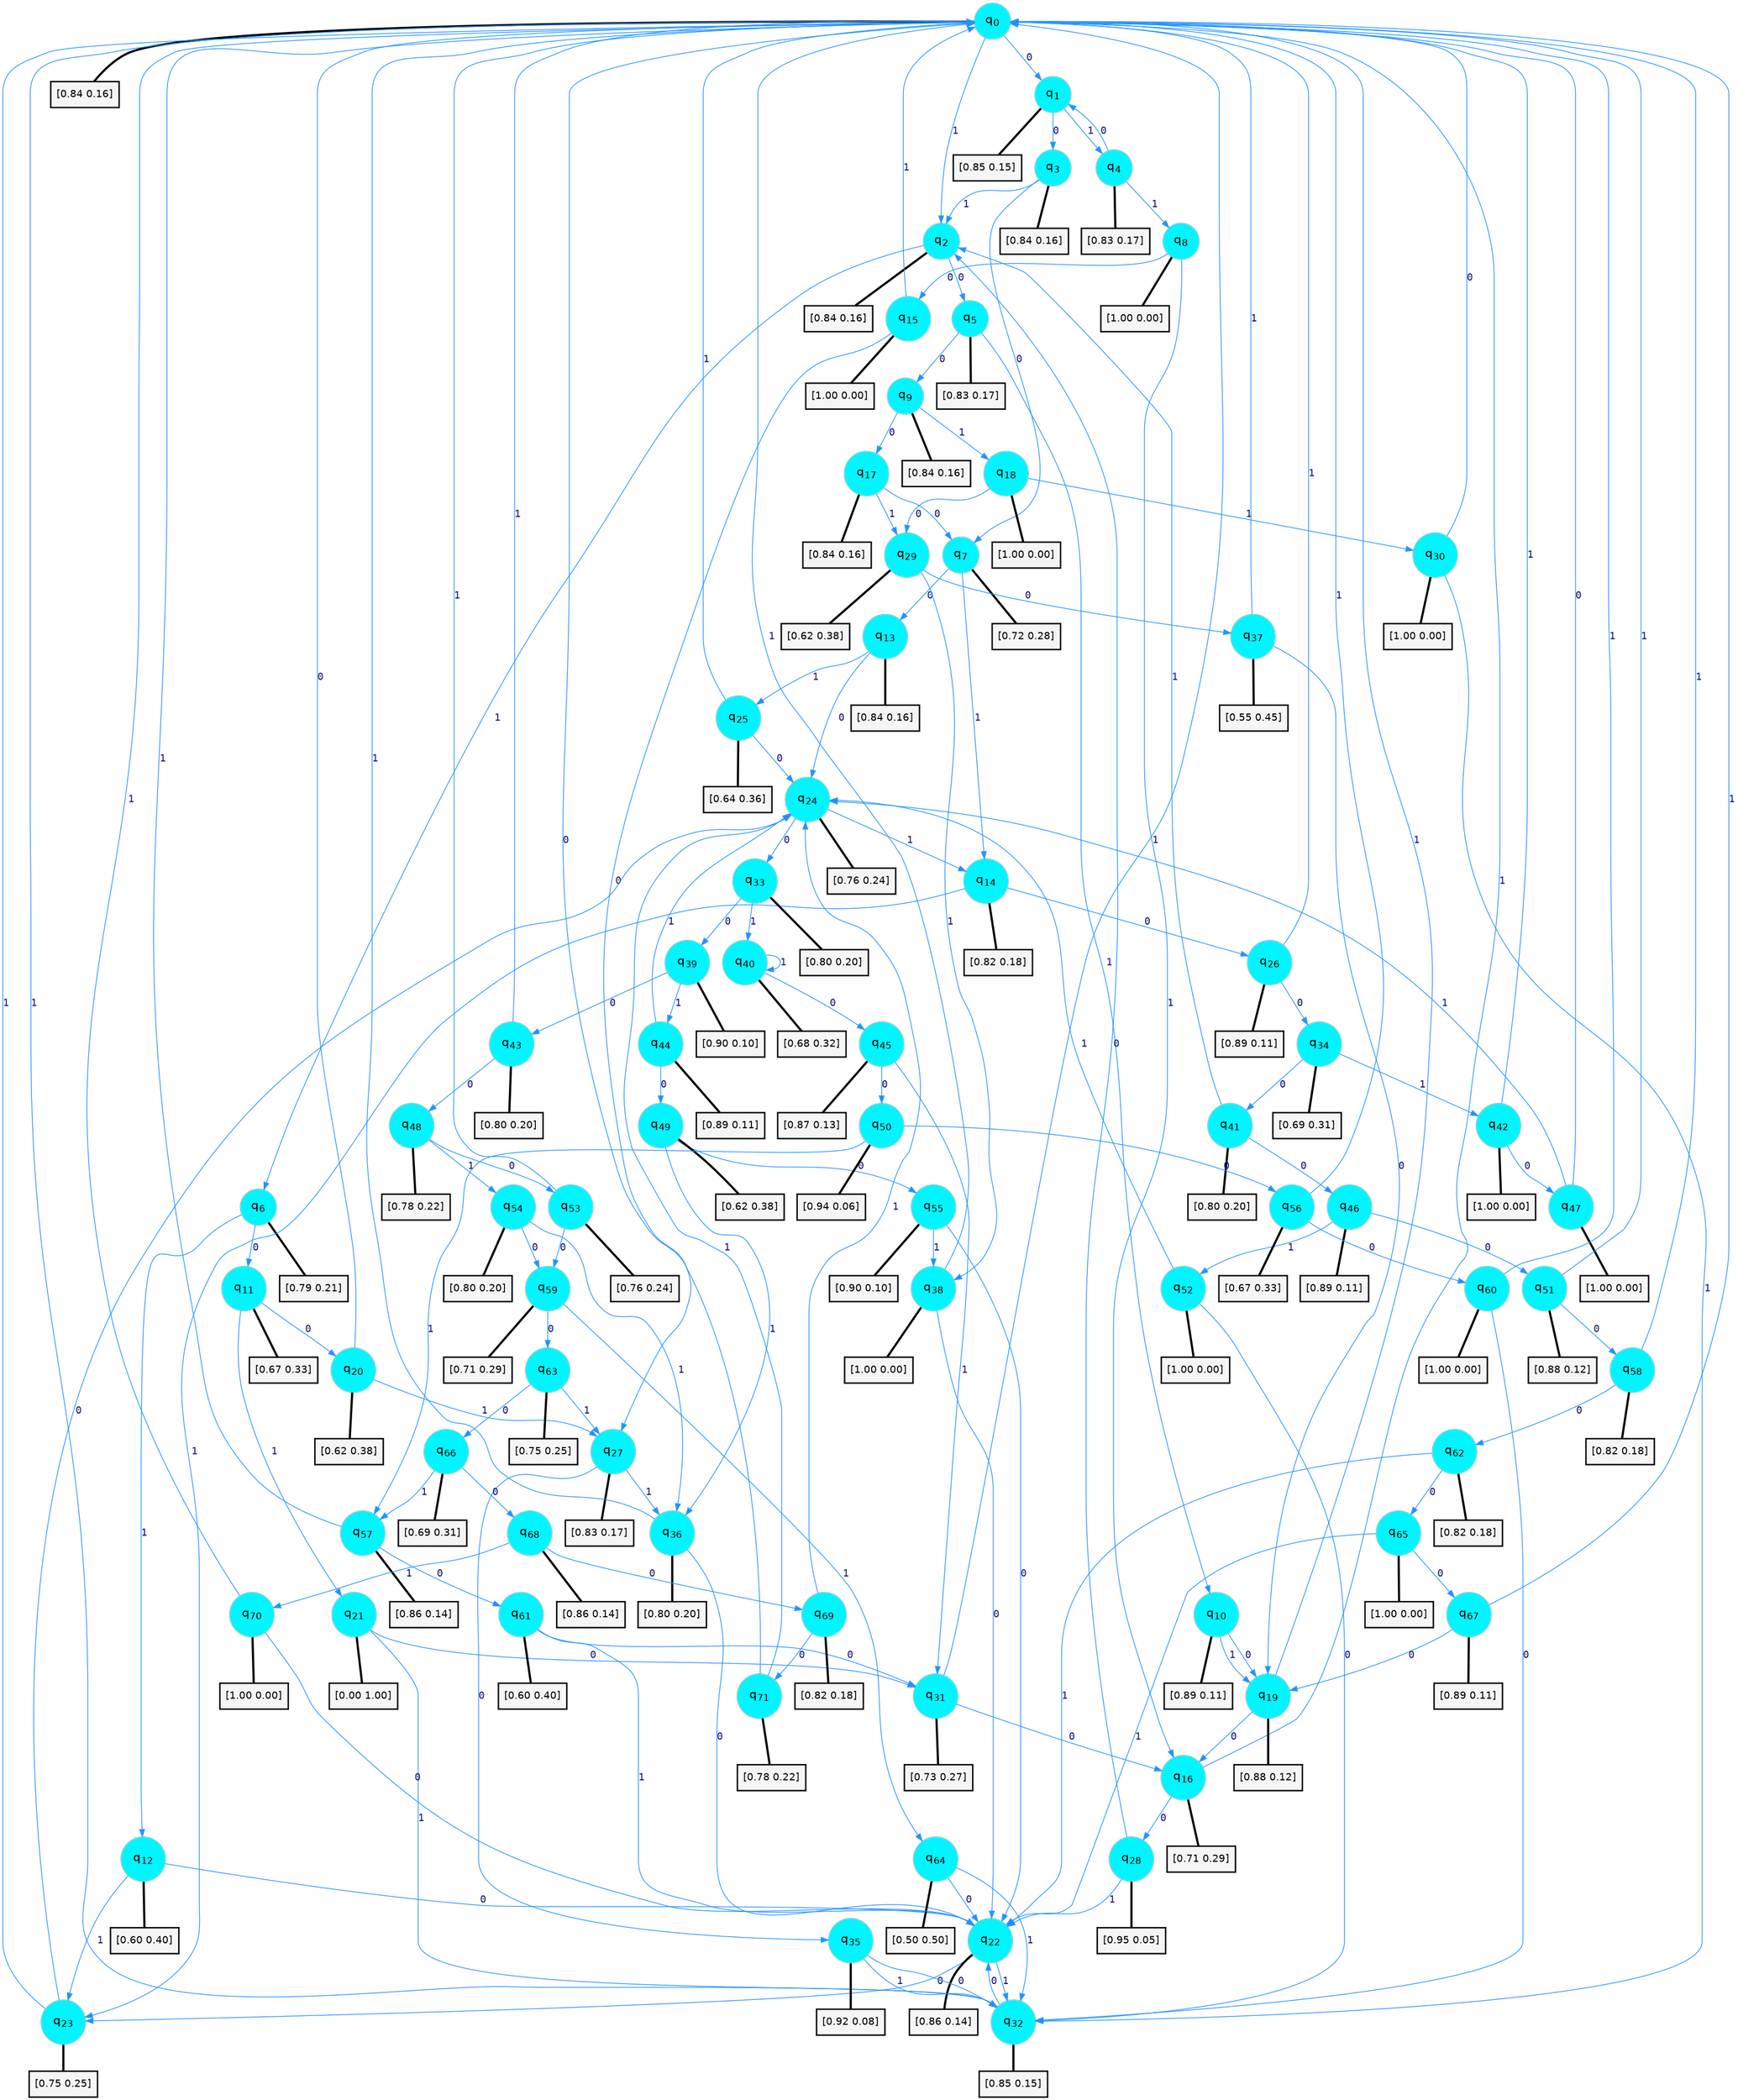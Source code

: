 digraph G {
graph [
bgcolor=transparent, dpi=300, rankdir=TD, size="40,25"];
node [
color=gray, fillcolor=turquoise1, fontcolor=black, fontname=Helvetica, fontsize=16, fontweight=bold, shape=circle, style=filled];
edge [
arrowsize=1, color=dodgerblue1, fontcolor=midnightblue, fontname=courier, fontweight=bold, penwidth=1, style=solid, weight=20];
0[label=<q<SUB>0</SUB>>];
1[label=<q<SUB>1</SUB>>];
2[label=<q<SUB>2</SUB>>];
3[label=<q<SUB>3</SUB>>];
4[label=<q<SUB>4</SUB>>];
5[label=<q<SUB>5</SUB>>];
6[label=<q<SUB>6</SUB>>];
7[label=<q<SUB>7</SUB>>];
8[label=<q<SUB>8</SUB>>];
9[label=<q<SUB>9</SUB>>];
10[label=<q<SUB>10</SUB>>];
11[label=<q<SUB>11</SUB>>];
12[label=<q<SUB>12</SUB>>];
13[label=<q<SUB>13</SUB>>];
14[label=<q<SUB>14</SUB>>];
15[label=<q<SUB>15</SUB>>];
16[label=<q<SUB>16</SUB>>];
17[label=<q<SUB>17</SUB>>];
18[label=<q<SUB>18</SUB>>];
19[label=<q<SUB>19</SUB>>];
20[label=<q<SUB>20</SUB>>];
21[label=<q<SUB>21</SUB>>];
22[label=<q<SUB>22</SUB>>];
23[label=<q<SUB>23</SUB>>];
24[label=<q<SUB>24</SUB>>];
25[label=<q<SUB>25</SUB>>];
26[label=<q<SUB>26</SUB>>];
27[label=<q<SUB>27</SUB>>];
28[label=<q<SUB>28</SUB>>];
29[label=<q<SUB>29</SUB>>];
30[label=<q<SUB>30</SUB>>];
31[label=<q<SUB>31</SUB>>];
32[label=<q<SUB>32</SUB>>];
33[label=<q<SUB>33</SUB>>];
34[label=<q<SUB>34</SUB>>];
35[label=<q<SUB>35</SUB>>];
36[label=<q<SUB>36</SUB>>];
37[label=<q<SUB>37</SUB>>];
38[label=<q<SUB>38</SUB>>];
39[label=<q<SUB>39</SUB>>];
40[label=<q<SUB>40</SUB>>];
41[label=<q<SUB>41</SUB>>];
42[label=<q<SUB>42</SUB>>];
43[label=<q<SUB>43</SUB>>];
44[label=<q<SUB>44</SUB>>];
45[label=<q<SUB>45</SUB>>];
46[label=<q<SUB>46</SUB>>];
47[label=<q<SUB>47</SUB>>];
48[label=<q<SUB>48</SUB>>];
49[label=<q<SUB>49</SUB>>];
50[label=<q<SUB>50</SUB>>];
51[label=<q<SUB>51</SUB>>];
52[label=<q<SUB>52</SUB>>];
53[label=<q<SUB>53</SUB>>];
54[label=<q<SUB>54</SUB>>];
55[label=<q<SUB>55</SUB>>];
56[label=<q<SUB>56</SUB>>];
57[label=<q<SUB>57</SUB>>];
58[label=<q<SUB>58</SUB>>];
59[label=<q<SUB>59</SUB>>];
60[label=<q<SUB>60</SUB>>];
61[label=<q<SUB>61</SUB>>];
62[label=<q<SUB>62</SUB>>];
63[label=<q<SUB>63</SUB>>];
64[label=<q<SUB>64</SUB>>];
65[label=<q<SUB>65</SUB>>];
66[label=<q<SUB>66</SUB>>];
67[label=<q<SUB>67</SUB>>];
68[label=<q<SUB>68</SUB>>];
69[label=<q<SUB>69</SUB>>];
70[label=<q<SUB>70</SUB>>];
71[label=<q<SUB>71</SUB>>];
72[label="[0.84 0.16]", shape=box,fontcolor=black, fontname=Helvetica, fontsize=14, penwidth=2, fillcolor=whitesmoke,color=black];
73[label="[0.85 0.15]", shape=box,fontcolor=black, fontname=Helvetica, fontsize=14, penwidth=2, fillcolor=whitesmoke,color=black];
74[label="[0.84 0.16]", shape=box,fontcolor=black, fontname=Helvetica, fontsize=14, penwidth=2, fillcolor=whitesmoke,color=black];
75[label="[0.84 0.16]", shape=box,fontcolor=black, fontname=Helvetica, fontsize=14, penwidth=2, fillcolor=whitesmoke,color=black];
76[label="[0.83 0.17]", shape=box,fontcolor=black, fontname=Helvetica, fontsize=14, penwidth=2, fillcolor=whitesmoke,color=black];
77[label="[0.83 0.17]", shape=box,fontcolor=black, fontname=Helvetica, fontsize=14, penwidth=2, fillcolor=whitesmoke,color=black];
78[label="[0.79 0.21]", shape=box,fontcolor=black, fontname=Helvetica, fontsize=14, penwidth=2, fillcolor=whitesmoke,color=black];
79[label="[0.72 0.28]", shape=box,fontcolor=black, fontname=Helvetica, fontsize=14, penwidth=2, fillcolor=whitesmoke,color=black];
80[label="[1.00 0.00]", shape=box,fontcolor=black, fontname=Helvetica, fontsize=14, penwidth=2, fillcolor=whitesmoke,color=black];
81[label="[0.84 0.16]", shape=box,fontcolor=black, fontname=Helvetica, fontsize=14, penwidth=2, fillcolor=whitesmoke,color=black];
82[label="[0.89 0.11]", shape=box,fontcolor=black, fontname=Helvetica, fontsize=14, penwidth=2, fillcolor=whitesmoke,color=black];
83[label="[0.67 0.33]", shape=box,fontcolor=black, fontname=Helvetica, fontsize=14, penwidth=2, fillcolor=whitesmoke,color=black];
84[label="[0.60 0.40]", shape=box,fontcolor=black, fontname=Helvetica, fontsize=14, penwidth=2, fillcolor=whitesmoke,color=black];
85[label="[0.84 0.16]", shape=box,fontcolor=black, fontname=Helvetica, fontsize=14, penwidth=2, fillcolor=whitesmoke,color=black];
86[label="[0.82 0.18]", shape=box,fontcolor=black, fontname=Helvetica, fontsize=14, penwidth=2, fillcolor=whitesmoke,color=black];
87[label="[1.00 0.00]", shape=box,fontcolor=black, fontname=Helvetica, fontsize=14, penwidth=2, fillcolor=whitesmoke,color=black];
88[label="[0.71 0.29]", shape=box,fontcolor=black, fontname=Helvetica, fontsize=14, penwidth=2, fillcolor=whitesmoke,color=black];
89[label="[0.84 0.16]", shape=box,fontcolor=black, fontname=Helvetica, fontsize=14, penwidth=2, fillcolor=whitesmoke,color=black];
90[label="[1.00 0.00]", shape=box,fontcolor=black, fontname=Helvetica, fontsize=14, penwidth=2, fillcolor=whitesmoke,color=black];
91[label="[0.88 0.12]", shape=box,fontcolor=black, fontname=Helvetica, fontsize=14, penwidth=2, fillcolor=whitesmoke,color=black];
92[label="[0.62 0.38]", shape=box,fontcolor=black, fontname=Helvetica, fontsize=14, penwidth=2, fillcolor=whitesmoke,color=black];
93[label="[0.00 1.00]", shape=box,fontcolor=black, fontname=Helvetica, fontsize=14, penwidth=2, fillcolor=whitesmoke,color=black];
94[label="[0.86 0.14]", shape=box,fontcolor=black, fontname=Helvetica, fontsize=14, penwidth=2, fillcolor=whitesmoke,color=black];
95[label="[0.75 0.25]", shape=box,fontcolor=black, fontname=Helvetica, fontsize=14, penwidth=2, fillcolor=whitesmoke,color=black];
96[label="[0.76 0.24]", shape=box,fontcolor=black, fontname=Helvetica, fontsize=14, penwidth=2, fillcolor=whitesmoke,color=black];
97[label="[0.64 0.36]", shape=box,fontcolor=black, fontname=Helvetica, fontsize=14, penwidth=2, fillcolor=whitesmoke,color=black];
98[label="[0.89 0.11]", shape=box,fontcolor=black, fontname=Helvetica, fontsize=14, penwidth=2, fillcolor=whitesmoke,color=black];
99[label="[0.83 0.17]", shape=box,fontcolor=black, fontname=Helvetica, fontsize=14, penwidth=2, fillcolor=whitesmoke,color=black];
100[label="[0.95 0.05]", shape=box,fontcolor=black, fontname=Helvetica, fontsize=14, penwidth=2, fillcolor=whitesmoke,color=black];
101[label="[0.62 0.38]", shape=box,fontcolor=black, fontname=Helvetica, fontsize=14, penwidth=2, fillcolor=whitesmoke,color=black];
102[label="[1.00 0.00]", shape=box,fontcolor=black, fontname=Helvetica, fontsize=14, penwidth=2, fillcolor=whitesmoke,color=black];
103[label="[0.73 0.27]", shape=box,fontcolor=black, fontname=Helvetica, fontsize=14, penwidth=2, fillcolor=whitesmoke,color=black];
104[label="[0.85 0.15]", shape=box,fontcolor=black, fontname=Helvetica, fontsize=14, penwidth=2, fillcolor=whitesmoke,color=black];
105[label="[0.80 0.20]", shape=box,fontcolor=black, fontname=Helvetica, fontsize=14, penwidth=2, fillcolor=whitesmoke,color=black];
106[label="[0.69 0.31]", shape=box,fontcolor=black, fontname=Helvetica, fontsize=14, penwidth=2, fillcolor=whitesmoke,color=black];
107[label="[0.92 0.08]", shape=box,fontcolor=black, fontname=Helvetica, fontsize=14, penwidth=2, fillcolor=whitesmoke,color=black];
108[label="[0.80 0.20]", shape=box,fontcolor=black, fontname=Helvetica, fontsize=14, penwidth=2, fillcolor=whitesmoke,color=black];
109[label="[0.55 0.45]", shape=box,fontcolor=black, fontname=Helvetica, fontsize=14, penwidth=2, fillcolor=whitesmoke,color=black];
110[label="[1.00 0.00]", shape=box,fontcolor=black, fontname=Helvetica, fontsize=14, penwidth=2, fillcolor=whitesmoke,color=black];
111[label="[0.90 0.10]", shape=box,fontcolor=black, fontname=Helvetica, fontsize=14, penwidth=2, fillcolor=whitesmoke,color=black];
112[label="[0.68 0.32]", shape=box,fontcolor=black, fontname=Helvetica, fontsize=14, penwidth=2, fillcolor=whitesmoke,color=black];
113[label="[0.80 0.20]", shape=box,fontcolor=black, fontname=Helvetica, fontsize=14, penwidth=2, fillcolor=whitesmoke,color=black];
114[label="[1.00 0.00]", shape=box,fontcolor=black, fontname=Helvetica, fontsize=14, penwidth=2, fillcolor=whitesmoke,color=black];
115[label="[0.80 0.20]", shape=box,fontcolor=black, fontname=Helvetica, fontsize=14, penwidth=2, fillcolor=whitesmoke,color=black];
116[label="[0.89 0.11]", shape=box,fontcolor=black, fontname=Helvetica, fontsize=14, penwidth=2, fillcolor=whitesmoke,color=black];
117[label="[0.87 0.13]", shape=box,fontcolor=black, fontname=Helvetica, fontsize=14, penwidth=2, fillcolor=whitesmoke,color=black];
118[label="[0.89 0.11]", shape=box,fontcolor=black, fontname=Helvetica, fontsize=14, penwidth=2, fillcolor=whitesmoke,color=black];
119[label="[1.00 0.00]", shape=box,fontcolor=black, fontname=Helvetica, fontsize=14, penwidth=2, fillcolor=whitesmoke,color=black];
120[label="[0.78 0.22]", shape=box,fontcolor=black, fontname=Helvetica, fontsize=14, penwidth=2, fillcolor=whitesmoke,color=black];
121[label="[0.62 0.38]", shape=box,fontcolor=black, fontname=Helvetica, fontsize=14, penwidth=2, fillcolor=whitesmoke,color=black];
122[label="[0.94 0.06]", shape=box,fontcolor=black, fontname=Helvetica, fontsize=14, penwidth=2, fillcolor=whitesmoke,color=black];
123[label="[0.88 0.12]", shape=box,fontcolor=black, fontname=Helvetica, fontsize=14, penwidth=2, fillcolor=whitesmoke,color=black];
124[label="[1.00 0.00]", shape=box,fontcolor=black, fontname=Helvetica, fontsize=14, penwidth=2, fillcolor=whitesmoke,color=black];
125[label="[0.76 0.24]", shape=box,fontcolor=black, fontname=Helvetica, fontsize=14, penwidth=2, fillcolor=whitesmoke,color=black];
126[label="[0.80 0.20]", shape=box,fontcolor=black, fontname=Helvetica, fontsize=14, penwidth=2, fillcolor=whitesmoke,color=black];
127[label="[0.90 0.10]", shape=box,fontcolor=black, fontname=Helvetica, fontsize=14, penwidth=2, fillcolor=whitesmoke,color=black];
128[label="[0.67 0.33]", shape=box,fontcolor=black, fontname=Helvetica, fontsize=14, penwidth=2, fillcolor=whitesmoke,color=black];
129[label="[0.86 0.14]", shape=box,fontcolor=black, fontname=Helvetica, fontsize=14, penwidth=2, fillcolor=whitesmoke,color=black];
130[label="[0.82 0.18]", shape=box,fontcolor=black, fontname=Helvetica, fontsize=14, penwidth=2, fillcolor=whitesmoke,color=black];
131[label="[0.71 0.29]", shape=box,fontcolor=black, fontname=Helvetica, fontsize=14, penwidth=2, fillcolor=whitesmoke,color=black];
132[label="[1.00 0.00]", shape=box,fontcolor=black, fontname=Helvetica, fontsize=14, penwidth=2, fillcolor=whitesmoke,color=black];
133[label="[0.60 0.40]", shape=box,fontcolor=black, fontname=Helvetica, fontsize=14, penwidth=2, fillcolor=whitesmoke,color=black];
134[label="[0.82 0.18]", shape=box,fontcolor=black, fontname=Helvetica, fontsize=14, penwidth=2, fillcolor=whitesmoke,color=black];
135[label="[0.75 0.25]", shape=box,fontcolor=black, fontname=Helvetica, fontsize=14, penwidth=2, fillcolor=whitesmoke,color=black];
136[label="[0.50 0.50]", shape=box,fontcolor=black, fontname=Helvetica, fontsize=14, penwidth=2, fillcolor=whitesmoke,color=black];
137[label="[1.00 0.00]", shape=box,fontcolor=black, fontname=Helvetica, fontsize=14, penwidth=2, fillcolor=whitesmoke,color=black];
138[label="[0.69 0.31]", shape=box,fontcolor=black, fontname=Helvetica, fontsize=14, penwidth=2, fillcolor=whitesmoke,color=black];
139[label="[0.89 0.11]", shape=box,fontcolor=black, fontname=Helvetica, fontsize=14, penwidth=2, fillcolor=whitesmoke,color=black];
140[label="[0.86 0.14]", shape=box,fontcolor=black, fontname=Helvetica, fontsize=14, penwidth=2, fillcolor=whitesmoke,color=black];
141[label="[0.82 0.18]", shape=box,fontcolor=black, fontname=Helvetica, fontsize=14, penwidth=2, fillcolor=whitesmoke,color=black];
142[label="[1.00 0.00]", shape=box,fontcolor=black, fontname=Helvetica, fontsize=14, penwidth=2, fillcolor=whitesmoke,color=black];
143[label="[0.78 0.22]", shape=box,fontcolor=black, fontname=Helvetica, fontsize=14, penwidth=2, fillcolor=whitesmoke,color=black];
0->1 [label=0];
0->2 [label=1];
0->72 [arrowhead=none, penwidth=3,color=black];
1->3 [label=0];
1->4 [label=1];
1->73 [arrowhead=none, penwidth=3,color=black];
2->5 [label=0];
2->6 [label=1];
2->74 [arrowhead=none, penwidth=3,color=black];
3->7 [label=0];
3->2 [label=1];
3->75 [arrowhead=none, penwidth=3,color=black];
4->1 [label=0];
4->8 [label=1];
4->76 [arrowhead=none, penwidth=3,color=black];
5->9 [label=0];
5->10 [label=1];
5->77 [arrowhead=none, penwidth=3,color=black];
6->11 [label=0];
6->12 [label=1];
6->78 [arrowhead=none, penwidth=3,color=black];
7->13 [label=0];
7->14 [label=1];
7->79 [arrowhead=none, penwidth=3,color=black];
8->15 [label=0];
8->16 [label=1];
8->80 [arrowhead=none, penwidth=3,color=black];
9->17 [label=0];
9->18 [label=1];
9->81 [arrowhead=none, penwidth=3,color=black];
10->19 [label=0];
10->19 [label=1];
10->82 [arrowhead=none, penwidth=3,color=black];
11->20 [label=0];
11->21 [label=1];
11->83 [arrowhead=none, penwidth=3,color=black];
12->22 [label=0];
12->23 [label=1];
12->84 [arrowhead=none, penwidth=3,color=black];
13->24 [label=0];
13->25 [label=1];
13->85 [arrowhead=none, penwidth=3,color=black];
14->26 [label=0];
14->23 [label=1];
14->86 [arrowhead=none, penwidth=3,color=black];
15->27 [label=0];
15->0 [label=1];
15->87 [arrowhead=none, penwidth=3,color=black];
16->28 [label=0];
16->0 [label=1];
16->88 [arrowhead=none, penwidth=3,color=black];
17->7 [label=0];
17->29 [label=1];
17->89 [arrowhead=none, penwidth=3,color=black];
18->29 [label=0];
18->30 [label=1];
18->90 [arrowhead=none, penwidth=3,color=black];
19->16 [label=0];
19->0 [label=1];
19->91 [arrowhead=none, penwidth=3,color=black];
20->0 [label=0];
20->27 [label=1];
20->92 [arrowhead=none, penwidth=3,color=black];
21->31 [label=0];
21->32 [label=1];
21->93 [arrowhead=none, penwidth=3,color=black];
22->23 [label=0];
22->32 [label=1];
22->94 [arrowhead=none, penwidth=3,color=black];
23->24 [label=0];
23->0 [label=1];
23->95 [arrowhead=none, penwidth=3,color=black];
24->33 [label=0];
24->14 [label=1];
24->96 [arrowhead=none, penwidth=3,color=black];
25->24 [label=0];
25->0 [label=1];
25->97 [arrowhead=none, penwidth=3,color=black];
26->34 [label=0];
26->0 [label=1];
26->98 [arrowhead=none, penwidth=3,color=black];
27->35 [label=0];
27->36 [label=1];
27->99 [arrowhead=none, penwidth=3,color=black];
28->2 [label=0];
28->22 [label=1];
28->100 [arrowhead=none, penwidth=3,color=black];
29->37 [label=0];
29->38 [label=1];
29->101 [arrowhead=none, penwidth=3,color=black];
30->0 [label=0];
30->32 [label=1];
30->102 [arrowhead=none, penwidth=3,color=black];
31->16 [label=0];
31->0 [label=1];
31->103 [arrowhead=none, penwidth=3,color=black];
32->22 [label=0];
32->0 [label=1];
32->104 [arrowhead=none, penwidth=3,color=black];
33->39 [label=0];
33->40 [label=1];
33->105 [arrowhead=none, penwidth=3,color=black];
34->41 [label=0];
34->42 [label=1];
34->106 [arrowhead=none, penwidth=3,color=black];
35->32 [label=0];
35->32 [label=1];
35->107 [arrowhead=none, penwidth=3,color=black];
36->22 [label=0];
36->0 [label=1];
36->108 [arrowhead=none, penwidth=3,color=black];
37->19 [label=0];
37->0 [label=1];
37->109 [arrowhead=none, penwidth=3,color=black];
38->22 [label=0];
38->0 [label=1];
38->110 [arrowhead=none, penwidth=3,color=black];
39->43 [label=0];
39->44 [label=1];
39->111 [arrowhead=none, penwidth=3,color=black];
40->45 [label=0];
40->40 [label=1];
40->112 [arrowhead=none, penwidth=3,color=black];
41->46 [label=0];
41->2 [label=1];
41->113 [arrowhead=none, penwidth=3,color=black];
42->47 [label=0];
42->0 [label=1];
42->114 [arrowhead=none, penwidth=3,color=black];
43->48 [label=0];
43->0 [label=1];
43->115 [arrowhead=none, penwidth=3,color=black];
44->49 [label=0];
44->24 [label=1];
44->116 [arrowhead=none, penwidth=3,color=black];
45->50 [label=0];
45->31 [label=1];
45->117 [arrowhead=none, penwidth=3,color=black];
46->51 [label=0];
46->52 [label=1];
46->118 [arrowhead=none, penwidth=3,color=black];
47->0 [label=0];
47->24 [label=1];
47->119 [arrowhead=none, penwidth=3,color=black];
48->53 [label=0];
48->54 [label=1];
48->120 [arrowhead=none, penwidth=3,color=black];
49->55 [label=0];
49->36 [label=1];
49->121 [arrowhead=none, penwidth=3,color=black];
50->56 [label=0];
50->57 [label=1];
50->122 [arrowhead=none, penwidth=3,color=black];
51->58 [label=0];
51->0 [label=1];
51->123 [arrowhead=none, penwidth=3,color=black];
52->32 [label=0];
52->24 [label=1];
52->124 [arrowhead=none, penwidth=3,color=black];
53->59 [label=0];
53->0 [label=1];
53->125 [arrowhead=none, penwidth=3,color=black];
54->59 [label=0];
54->36 [label=1];
54->126 [arrowhead=none, penwidth=3,color=black];
55->22 [label=0];
55->38 [label=1];
55->127 [arrowhead=none, penwidth=3,color=black];
56->60 [label=0];
56->0 [label=1];
56->128 [arrowhead=none, penwidth=3,color=black];
57->61 [label=0];
57->0 [label=1];
57->129 [arrowhead=none, penwidth=3,color=black];
58->62 [label=0];
58->0 [label=1];
58->130 [arrowhead=none, penwidth=3,color=black];
59->63 [label=0];
59->64 [label=1];
59->131 [arrowhead=none, penwidth=3,color=black];
60->32 [label=0];
60->0 [label=1];
60->132 [arrowhead=none, penwidth=3,color=black];
61->31 [label=0];
61->22 [label=1];
61->133 [arrowhead=none, penwidth=3,color=black];
62->65 [label=0];
62->22 [label=1];
62->134 [arrowhead=none, penwidth=3,color=black];
63->66 [label=0];
63->27 [label=1];
63->135 [arrowhead=none, penwidth=3,color=black];
64->22 [label=0];
64->32 [label=1];
64->136 [arrowhead=none, penwidth=3,color=black];
65->67 [label=0];
65->22 [label=1];
65->137 [arrowhead=none, penwidth=3,color=black];
66->68 [label=0];
66->57 [label=1];
66->138 [arrowhead=none, penwidth=3,color=black];
67->19 [label=0];
67->0 [label=1];
67->139 [arrowhead=none, penwidth=3,color=black];
68->69 [label=0];
68->70 [label=1];
68->140 [arrowhead=none, penwidth=3,color=black];
69->71 [label=0];
69->24 [label=1];
69->141 [arrowhead=none, penwidth=3,color=black];
70->22 [label=0];
70->0 [label=1];
70->142 [arrowhead=none, penwidth=3,color=black];
71->0 [label=0];
71->24 [label=1];
71->143 [arrowhead=none, penwidth=3,color=black];
}
